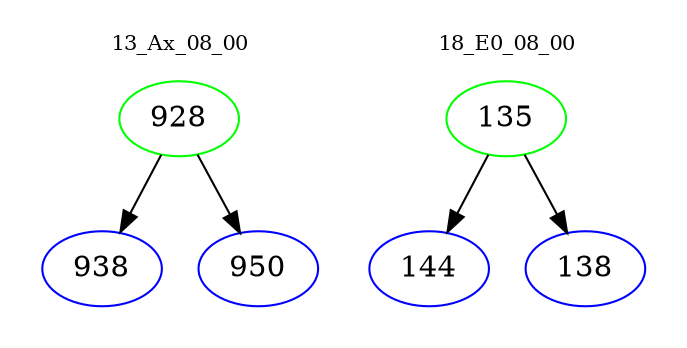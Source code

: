 digraph{
subgraph cluster_0 {
color = white
label = "13_Ax_08_00";
fontsize=10;
T0_928 [label="928", color="green"]
T0_928 -> T0_938 [color="black"]
T0_938 [label="938", color="blue"]
T0_928 -> T0_950 [color="black"]
T0_950 [label="950", color="blue"]
}
subgraph cluster_1 {
color = white
label = "18_E0_08_00";
fontsize=10;
T1_135 [label="135", color="green"]
T1_135 -> T1_144 [color="black"]
T1_144 [label="144", color="blue"]
T1_135 -> T1_138 [color="black"]
T1_138 [label="138", color="blue"]
}
}
